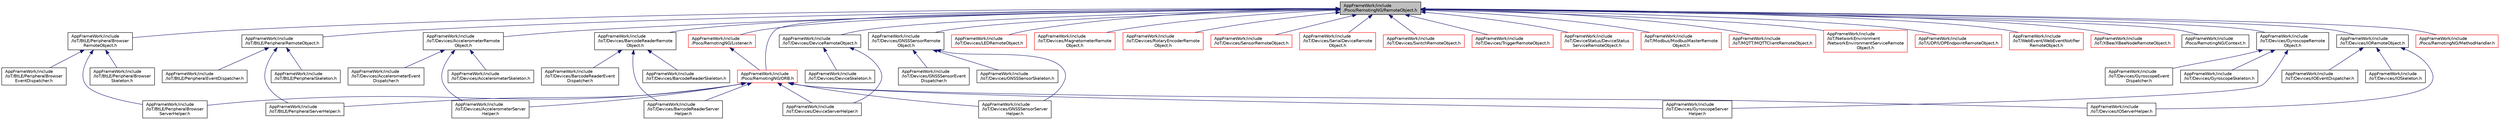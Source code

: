 digraph "AppFrameWork/include/Poco/RemotingNG/RemoteObject.h"
{
 // LATEX_PDF_SIZE
  edge [fontname="Helvetica",fontsize="10",labelfontname="Helvetica",labelfontsize="10"];
  node [fontname="Helvetica",fontsize="10",shape=record];
  Node1 [label="AppFrameWork/include\l/Poco/RemotingNG/RemoteObject.h",height=0.2,width=0.4,color="black", fillcolor="grey75", style="filled", fontcolor="black",tooltip=" "];
  Node1 -> Node2 [dir="back",color="midnightblue",fontsize="10",style="solid"];
  Node2 [label="AppFrameWork/include\l/IoT/BtLE/PeripheralBrowser\lRemoteObject.h",height=0.2,width=0.4,color="black", fillcolor="white", style="filled",URL="$PeripheralBrowserRemoteObject_8h.html",tooltip=" "];
  Node2 -> Node3 [dir="back",color="midnightblue",fontsize="10",style="solid"];
  Node3 [label="AppFrameWork/include\l/IoT/BtLE/PeripheralBrowser\lEventDispatcher.h",height=0.2,width=0.4,color="black", fillcolor="white", style="filled",URL="$PeripheralBrowserEventDispatcher_8h.html",tooltip=" "];
  Node2 -> Node4 [dir="back",color="midnightblue",fontsize="10",style="solid"];
  Node4 [label="AppFrameWork/include\l/IoT/BtLE/PeripheralBrowser\lServerHelper.h",height=0.2,width=0.4,color="black", fillcolor="white", style="filled",URL="$PeripheralBrowserServerHelper_8h.html",tooltip=" "];
  Node2 -> Node5 [dir="back",color="midnightblue",fontsize="10",style="solid"];
  Node5 [label="AppFrameWork/include\l/IoT/BtLE/PeripheralBrowser\lSkeleton.h",height=0.2,width=0.4,color="black", fillcolor="white", style="filled",URL="$PeripheralBrowserSkeleton_8h.html",tooltip=" "];
  Node1 -> Node6 [dir="back",color="midnightblue",fontsize="10",style="solid"];
  Node6 [label="AppFrameWork/include\l/IoT/BtLE/PeripheralRemoteObject.h",height=0.2,width=0.4,color="black", fillcolor="white", style="filled",URL="$PeripheralRemoteObject_8h.html",tooltip=" "];
  Node6 -> Node7 [dir="back",color="midnightblue",fontsize="10",style="solid"];
  Node7 [label="AppFrameWork/include\l/IoT/BtLE/PeripheralEventDispatcher.h",height=0.2,width=0.4,color="black", fillcolor="white", style="filled",URL="$PeripheralEventDispatcher_8h.html",tooltip=" "];
  Node6 -> Node8 [dir="back",color="midnightblue",fontsize="10",style="solid"];
  Node8 [label="AppFrameWork/include\l/IoT/BtLE/PeripheralServerHelper.h",height=0.2,width=0.4,color="black", fillcolor="white", style="filled",URL="$PeripheralServerHelper_8h.html",tooltip=" "];
  Node6 -> Node9 [dir="back",color="midnightblue",fontsize="10",style="solid"];
  Node9 [label="AppFrameWork/include\l/IoT/BtLE/PeripheralSkeleton.h",height=0.2,width=0.4,color="black", fillcolor="white", style="filled",URL="$PeripheralSkeleton_8h.html",tooltip=" "];
  Node1 -> Node10 [dir="back",color="midnightblue",fontsize="10",style="solid"];
  Node10 [label="AppFrameWork/include\l/IoT/Devices/AccelerometerRemote\lObject.h",height=0.2,width=0.4,color="black", fillcolor="white", style="filled",URL="$AccelerometerRemoteObject_8h.html",tooltip=" "];
  Node10 -> Node11 [dir="back",color="midnightblue",fontsize="10",style="solid"];
  Node11 [label="AppFrameWork/include\l/IoT/Devices/AccelerometerEvent\lDispatcher.h",height=0.2,width=0.4,color="black", fillcolor="white", style="filled",URL="$AccelerometerEventDispatcher_8h.html",tooltip=" "];
  Node10 -> Node12 [dir="back",color="midnightblue",fontsize="10",style="solid"];
  Node12 [label="AppFrameWork/include\l/IoT/Devices/AccelerometerServer\lHelper.h",height=0.2,width=0.4,color="black", fillcolor="white", style="filled",URL="$AccelerometerServerHelper_8h.html",tooltip=" "];
  Node10 -> Node13 [dir="back",color="midnightblue",fontsize="10",style="solid"];
  Node13 [label="AppFrameWork/include\l/IoT/Devices/AccelerometerSkeleton.h",height=0.2,width=0.4,color="black", fillcolor="white", style="filled",URL="$AccelerometerSkeleton_8h.html",tooltip=" "];
  Node1 -> Node14 [dir="back",color="midnightblue",fontsize="10",style="solid"];
  Node14 [label="AppFrameWork/include\l/IoT/Devices/BarcodeReaderRemote\lObject.h",height=0.2,width=0.4,color="black", fillcolor="white", style="filled",URL="$BarcodeReaderRemoteObject_8h.html",tooltip=" "];
  Node14 -> Node15 [dir="back",color="midnightblue",fontsize="10",style="solid"];
  Node15 [label="AppFrameWork/include\l/IoT/Devices/BarcodeReaderEvent\lDispatcher.h",height=0.2,width=0.4,color="black", fillcolor="white", style="filled",URL="$BarcodeReaderEventDispatcher_8h.html",tooltip=" "];
  Node14 -> Node16 [dir="back",color="midnightblue",fontsize="10",style="solid"];
  Node16 [label="AppFrameWork/include\l/IoT/Devices/BarcodeReaderServer\lHelper.h",height=0.2,width=0.4,color="black", fillcolor="white", style="filled",URL="$BarcodeReaderServerHelper_8h.html",tooltip=" "];
  Node14 -> Node17 [dir="back",color="midnightblue",fontsize="10",style="solid"];
  Node17 [label="AppFrameWork/include\l/IoT/Devices/BarcodeReaderSkeleton.h",height=0.2,width=0.4,color="black", fillcolor="white", style="filled",URL="$BarcodeReaderSkeleton_8h.html",tooltip=" "];
  Node1 -> Node18 [dir="back",color="midnightblue",fontsize="10",style="solid"];
  Node18 [label="AppFrameWork/include\l/IoT/Devices/DeviceRemoteObject.h",height=0.2,width=0.4,color="black", fillcolor="white", style="filled",URL="$DeviceRemoteObject_8h.html",tooltip=" "];
  Node18 -> Node19 [dir="back",color="midnightblue",fontsize="10",style="solid"];
  Node19 [label="AppFrameWork/include\l/IoT/Devices/DeviceServerHelper.h",height=0.2,width=0.4,color="black", fillcolor="white", style="filled",URL="$DeviceServerHelper_8h.html",tooltip=" "];
  Node18 -> Node20 [dir="back",color="midnightblue",fontsize="10",style="solid"];
  Node20 [label="AppFrameWork/include\l/IoT/Devices/DeviceSkeleton.h",height=0.2,width=0.4,color="black", fillcolor="white", style="filled",URL="$DeviceSkeleton_8h.html",tooltip=" "];
  Node1 -> Node21 [dir="back",color="midnightblue",fontsize="10",style="solid"];
  Node21 [label="AppFrameWork/include\l/IoT/Devices/GNSSSensorRemote\lObject.h",height=0.2,width=0.4,color="black", fillcolor="white", style="filled",URL="$GNSSSensorRemoteObject_8h.html",tooltip=" "];
  Node21 -> Node22 [dir="back",color="midnightblue",fontsize="10",style="solid"];
  Node22 [label="AppFrameWork/include\l/IoT/Devices/GNSSSensorEvent\lDispatcher.h",height=0.2,width=0.4,color="black", fillcolor="white", style="filled",URL="$GNSSSensorEventDispatcher_8h.html",tooltip=" "];
  Node21 -> Node23 [dir="back",color="midnightblue",fontsize="10",style="solid"];
  Node23 [label="AppFrameWork/include\l/IoT/Devices/GNSSSensorServer\lHelper.h",height=0.2,width=0.4,color="black", fillcolor="white", style="filled",URL="$GNSSSensorServerHelper_8h.html",tooltip=" "];
  Node21 -> Node24 [dir="back",color="midnightblue",fontsize="10",style="solid"];
  Node24 [label="AppFrameWork/include\l/IoT/Devices/GNSSSensorSkeleton.h",height=0.2,width=0.4,color="black", fillcolor="white", style="filled",URL="$GNSSSensorSkeleton_8h.html",tooltip=" "];
  Node1 -> Node25 [dir="back",color="midnightblue",fontsize="10",style="solid"];
  Node25 [label="AppFrameWork/include\l/IoT/Devices/GyroscopeRemote\lObject.h",height=0.2,width=0.4,color="black", fillcolor="white", style="filled",URL="$GyroscopeRemoteObject_8h.html",tooltip=" "];
  Node25 -> Node26 [dir="back",color="midnightblue",fontsize="10",style="solid"];
  Node26 [label="AppFrameWork/include\l/IoT/Devices/GyroscopeEvent\lDispatcher.h",height=0.2,width=0.4,color="black", fillcolor="white", style="filled",URL="$GyroscopeEventDispatcher_8h.html",tooltip=" "];
  Node25 -> Node27 [dir="back",color="midnightblue",fontsize="10",style="solid"];
  Node27 [label="AppFrameWork/include\l/IoT/Devices/GyroscopeServer\lHelper.h",height=0.2,width=0.4,color="black", fillcolor="white", style="filled",URL="$GyroscopeServerHelper_8h.html",tooltip=" "];
  Node25 -> Node28 [dir="back",color="midnightblue",fontsize="10",style="solid"];
  Node28 [label="AppFrameWork/include\l/IoT/Devices/GyroscopeSkeleton.h",height=0.2,width=0.4,color="black", fillcolor="white", style="filled",URL="$GyroscopeSkeleton_8h.html",tooltip=" "];
  Node1 -> Node29 [dir="back",color="midnightblue",fontsize="10",style="solid"];
  Node29 [label="AppFrameWork/include\l/IoT/Devices/IORemoteObject.h",height=0.2,width=0.4,color="black", fillcolor="white", style="filled",URL="$IORemoteObject_8h.html",tooltip=" "];
  Node29 -> Node30 [dir="back",color="midnightblue",fontsize="10",style="solid"];
  Node30 [label="AppFrameWork/include\l/IoT/Devices/IOEventDispatcher.h",height=0.2,width=0.4,color="black", fillcolor="white", style="filled",URL="$IOEventDispatcher_8h.html",tooltip=" "];
  Node29 -> Node31 [dir="back",color="midnightblue",fontsize="10",style="solid"];
  Node31 [label="AppFrameWork/include\l/IoT/Devices/IOServerHelper.h",height=0.2,width=0.4,color="black", fillcolor="white", style="filled",URL="$IOServerHelper_8h.html",tooltip=" "];
  Node29 -> Node32 [dir="back",color="midnightblue",fontsize="10",style="solid"];
  Node32 [label="AppFrameWork/include\l/IoT/Devices/IOSkeleton.h",height=0.2,width=0.4,color="black", fillcolor="white", style="filled",URL="$IOSkeleton_8h.html",tooltip=" "];
  Node1 -> Node33 [dir="back",color="midnightblue",fontsize="10",style="solid"];
  Node33 [label="AppFrameWork/include\l/IoT/Devices/LEDRemoteObject.h",height=0.2,width=0.4,color="red", fillcolor="white", style="filled",URL="$LEDRemoteObject_8h.html",tooltip=" "];
  Node1 -> Node36 [dir="back",color="midnightblue",fontsize="10",style="solid"];
  Node36 [label="AppFrameWork/include\l/IoT/Devices/MagnetometerRemote\lObject.h",height=0.2,width=0.4,color="red", fillcolor="white", style="filled",URL="$MagnetometerRemoteObject_8h.html",tooltip=" "];
  Node1 -> Node40 [dir="back",color="midnightblue",fontsize="10",style="solid"];
  Node40 [label="AppFrameWork/include\l/IoT/Devices/RotaryEncoderRemote\lObject.h",height=0.2,width=0.4,color="red", fillcolor="white", style="filled",URL="$RotaryEncoderRemoteObject_8h.html",tooltip=" "];
  Node1 -> Node44 [dir="back",color="midnightblue",fontsize="10",style="solid"];
  Node44 [label="AppFrameWork/include\l/IoT/Devices/SensorRemoteObject.h",height=0.2,width=0.4,color="red", fillcolor="white", style="filled",URL="$SensorRemoteObject_8h.html",tooltip=" "];
  Node1 -> Node48 [dir="back",color="midnightblue",fontsize="10",style="solid"];
  Node48 [label="AppFrameWork/include\l/IoT/Devices/SerialDeviceRemote\lObject.h",height=0.2,width=0.4,color="red", fillcolor="white", style="filled",URL="$SerialDeviceRemoteObject_8h.html",tooltip=" "];
  Node1 -> Node52 [dir="back",color="midnightblue",fontsize="10",style="solid"];
  Node52 [label="AppFrameWork/include\l/IoT/Devices/SwitchRemoteObject.h",height=0.2,width=0.4,color="red", fillcolor="white", style="filled",URL="$SwitchRemoteObject_8h.html",tooltip=" "];
  Node1 -> Node56 [dir="back",color="midnightblue",fontsize="10",style="solid"];
  Node56 [label="AppFrameWork/include\l/IoT/Devices/TriggerRemoteObject.h",height=0.2,width=0.4,color="red", fillcolor="white", style="filled",URL="$TriggerRemoteObject_8h.html",tooltip=" "];
  Node1 -> Node60 [dir="back",color="midnightblue",fontsize="10",style="solid"];
  Node60 [label="AppFrameWork/include\l/IoT/DeviceStatus/DeviceStatus\lServiceRemoteObject.h",height=0.2,width=0.4,color="red", fillcolor="white", style="filled",URL="$DeviceStatusServiceRemoteObject_8h.html",tooltip=" "];
  Node1 -> Node64 [dir="back",color="midnightblue",fontsize="10",style="solid"];
  Node64 [label="AppFrameWork/include\l/IoT/Modbus/ModbusMasterRemote\lObject.h",height=0.2,width=0.4,color="red", fillcolor="white", style="filled",URL="$ModbusMasterRemoteObject_8h.html",tooltip=" "];
  Node1 -> Node68 [dir="back",color="midnightblue",fontsize="10",style="solid"];
  Node68 [label="AppFrameWork/include\l/IoT/MQTT/MQTTClientRemoteObject.h",height=0.2,width=0.4,color="red", fillcolor="white", style="filled",URL="$MQTTClientRemoteObject_8h.html",tooltip=" "];
  Node1 -> Node72 [dir="back",color="midnightblue",fontsize="10",style="solid"];
  Node72 [label="AppFrameWork/include\l/IoT/NetworkEnvironment\l/NetworkEnvironmentServiceRemote\lObject.h",height=0.2,width=0.4,color="red", fillcolor="white", style="filled",URL="$NetworkEnvironmentServiceRemoteObject_8h.html",tooltip=" "];
  Node1 -> Node76 [dir="back",color="midnightblue",fontsize="10",style="solid"];
  Node76 [label="AppFrameWork/include\l/IoT/UDP/UDPEndpointRemoteObject.h",height=0.2,width=0.4,color="red", fillcolor="white", style="filled",URL="$UDPEndpointRemoteObject_8h.html",tooltip=" "];
  Node1 -> Node80 [dir="back",color="midnightblue",fontsize="10",style="solid"];
  Node80 [label="AppFrameWork/include\l/IoT/WebEvent/WebEventNotifier\lRemoteObject.h",height=0.2,width=0.4,color="red", fillcolor="white", style="filled",URL="$WebEventNotifierRemoteObject_8h.html",tooltip=" "];
  Node1 -> Node83 [dir="back",color="midnightblue",fontsize="10",style="solid"];
  Node83 [label="AppFrameWork/include\l/IoT/XBee/XBeeNodeRemoteObject.h",height=0.2,width=0.4,color="red", fillcolor="white", style="filled",URL="$XBeeNodeRemoteObject_8h.html",tooltip=" "];
  Node1 -> Node87 [dir="back",color="midnightblue",fontsize="10",style="solid"];
  Node87 [label="AppFrameWork/include\l/Poco/RemotingNG/Context.h",height=0.2,width=0.4,color="black", fillcolor="white", style="filled",URL="$RemotingNG_2Context_8h.html",tooltip=" "];
  Node1 -> Node88 [dir="back",color="midnightblue",fontsize="10",style="solid"];
  Node88 [label="AppFrameWork/include\l/Poco/RemotingNG/Listener.h",height=0.2,width=0.4,color="red", fillcolor="white", style="filled",URL="$Listener_8h.html",tooltip=" "];
  Node88 -> Node112 [dir="back",color="midnightblue",fontsize="10",style="solid"];
  Node112 [label="AppFrameWork/include\l/Poco/RemotingNG/ORB.h",height=0.2,width=0.4,color="red", fillcolor="white", style="filled",URL="$ORB_8h.html",tooltip=" "];
  Node112 -> Node4 [dir="back",color="midnightblue",fontsize="10",style="solid"];
  Node112 -> Node8 [dir="back",color="midnightblue",fontsize="10",style="solid"];
  Node112 -> Node12 [dir="back",color="midnightblue",fontsize="10",style="solid"];
  Node112 -> Node16 [dir="back",color="midnightblue",fontsize="10",style="solid"];
  Node112 -> Node19 [dir="back",color="midnightblue",fontsize="10",style="solid"];
  Node112 -> Node23 [dir="back",color="midnightblue",fontsize="10",style="solid"];
  Node112 -> Node27 [dir="back",color="midnightblue",fontsize="10",style="solid"];
  Node112 -> Node31 [dir="back",color="midnightblue",fontsize="10",style="solid"];
  Node1 -> Node115 [dir="back",color="midnightblue",fontsize="10",style="solid"];
  Node115 [label="AppFrameWork/include\l/Poco/RemotingNG/MethodHandler.h",height=0.2,width=0.4,color="red", fillcolor="white", style="filled",URL="$MethodHandler_8h.html",tooltip=" "];
  Node1 -> Node112 [dir="back",color="midnightblue",fontsize="10",style="solid"];
}
